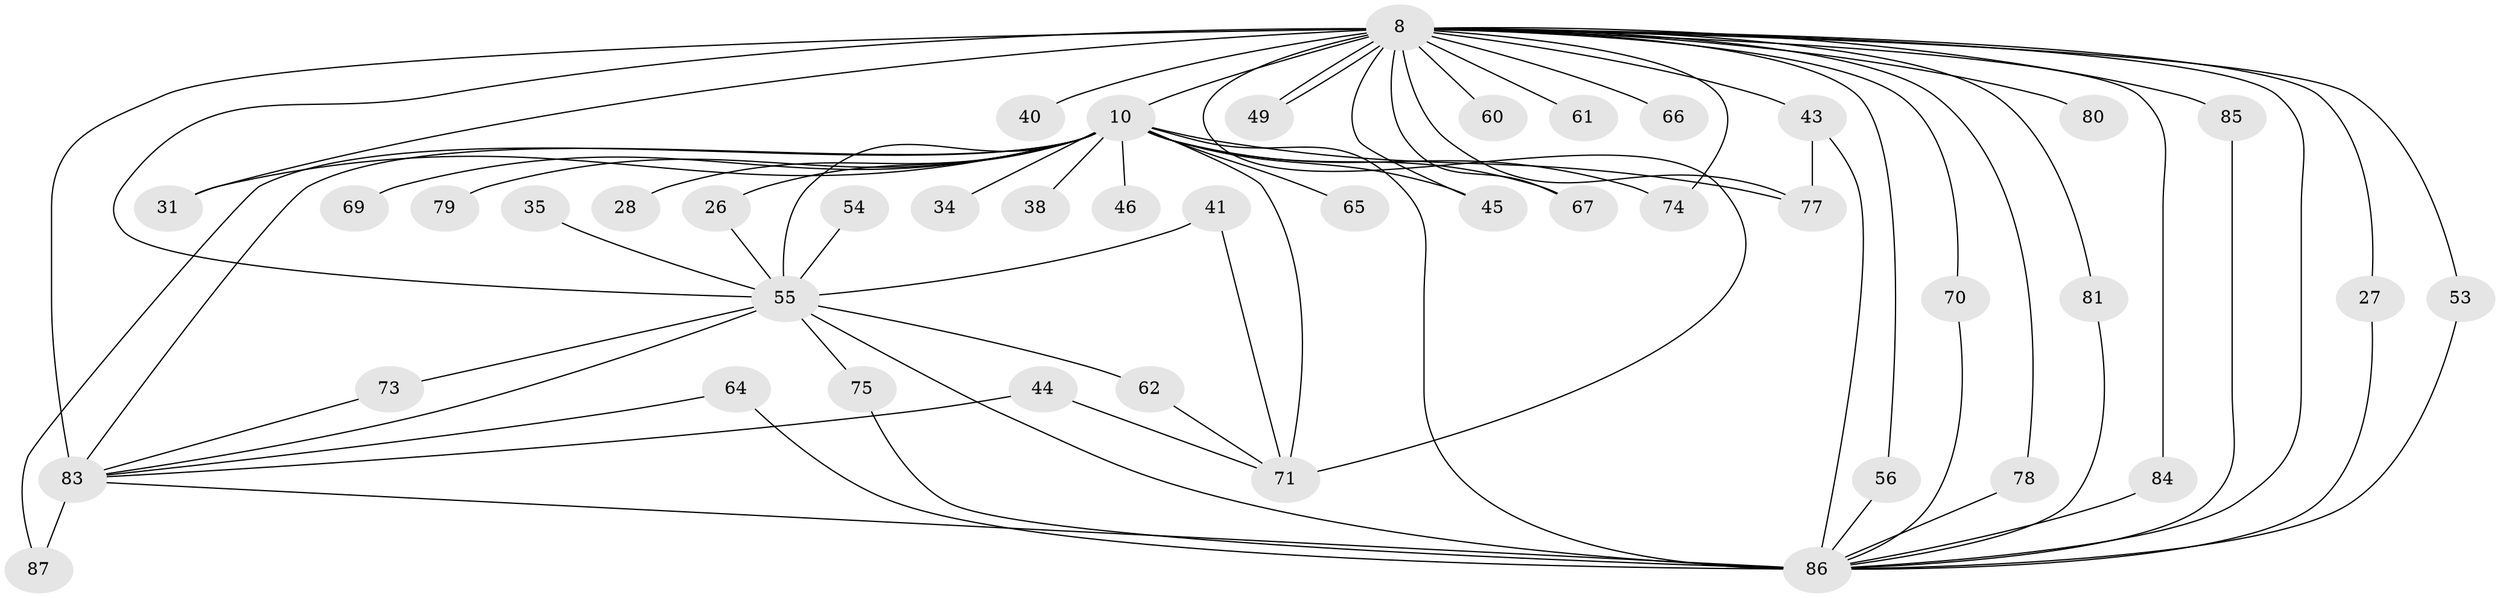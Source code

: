 // original degree distribution, {23: 0.011494252873563218, 25: 0.011494252873563218, 18: 0.011494252873563218, 16: 0.022988505747126436, 21: 0.011494252873563218, 14: 0.022988505747126436, 27: 0.011494252873563218, 22: 0.011494252873563218, 4: 0.09195402298850575, 6: 0.022988505747126436, 5: 0.05747126436781609, 2: 0.6091954022988506, 3: 0.10344827586206896}
// Generated by graph-tools (version 1.1) at 2025/44/03/09/25 04:44:06]
// undirected, 43 vertices, 73 edges
graph export_dot {
graph [start="1"]
  node [color=gray90,style=filled];
  8 [super="+2+1"];
  10 [super="+5+3"];
  26;
  27;
  28;
  31;
  34;
  35;
  38;
  40;
  41;
  43 [super="+15+16"];
  44;
  45;
  46;
  49;
  53;
  54;
  55 [super="+9"];
  56;
  60;
  61;
  62;
  64;
  65;
  66;
  67;
  69;
  70;
  71 [super="+19+37"];
  73;
  74 [super="+72"];
  75;
  77 [super="+33+76"];
  78;
  79 [super="+58"];
  80;
  81;
  83 [super="+17+30+59+63"];
  84;
  85 [super="+68+82+51"];
  86 [super="+47+11+20+48+50+52+6+23+21"];
  87;
  8 -- 10 [weight=9];
  8 -- 27;
  8 -- 40 [weight=2];
  8 -- 49;
  8 -- 49;
  8 -- 55 [weight=7];
  8 -- 56;
  8 -- 60 [weight=2];
  8 -- 61 [weight=2];
  8 -- 66 [weight=2];
  8 -- 80 [weight=2];
  8 -- 84;
  8 -- 67;
  8 -- 78;
  8 -- 83 [weight=9];
  8 -- 31;
  8 -- 43 [weight=4];
  8 -- 45;
  8 -- 70;
  8 -- 81;
  8 -- 53;
  8 -- 74;
  8 -- 71 [weight=2];
  8 -- 86 [weight=9];
  8 -- 85 [weight=4];
  8 -- 77;
  10 -- 26;
  10 -- 34 [weight=2];
  10 -- 38 [weight=2];
  10 -- 45;
  10 -- 46 [weight=2];
  10 -- 65 [weight=2];
  10 -- 69 [weight=2];
  10 -- 28;
  10 -- 79 [weight=3];
  10 -- 77;
  10 -- 67;
  10 -- 74 [weight=2];
  10 -- 87;
  10 -- 31;
  10 -- 71 [weight=3];
  10 -- 86 [weight=11];
  10 -- 55 [weight=6];
  10 -- 83;
  26 -- 55;
  27 -- 86;
  35 -- 55 [weight=2];
  41 -- 71;
  41 -- 55;
  43 -- 77 [weight=2];
  43 -- 86;
  44 -- 71;
  44 -- 83;
  53 -- 86;
  54 -- 55 [weight=2];
  55 -- 75;
  55 -- 73;
  55 -- 86 [weight=5];
  55 -- 62;
  55 -- 83;
  56 -- 86;
  62 -- 71;
  64 -- 86;
  64 -- 83;
  70 -- 86;
  73 -- 83;
  75 -- 86;
  78 -- 86;
  81 -- 86;
  83 -- 87;
  83 -- 86;
  84 -- 86;
  85 -- 86 [weight=3];
}
